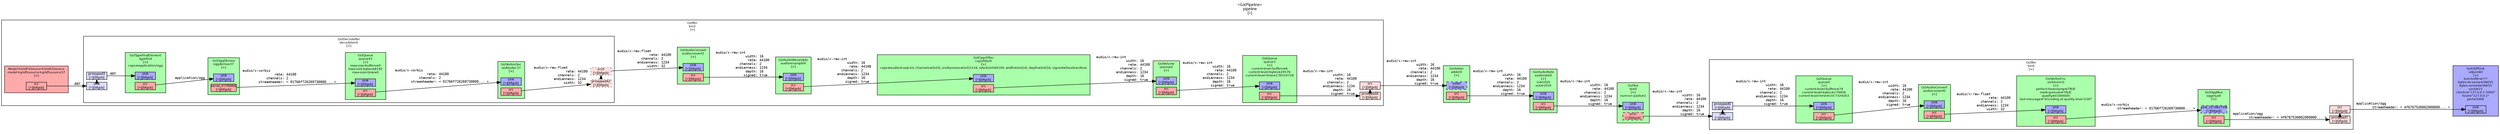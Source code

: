 digraph pipeline {
  rankdir=LR;
  fontname="sans";
  fontsize="10";
  labelloc=t;
  nodesep=.1;
  ranksep=.2;
  label="<GstPipeline>\npipeline\n[>]";
  node [style=filled, shape=box, fontsize="9", fontname="sans", margin="0.0,0.0"];
  edge [labelfontsize="6", fontsize="9", fontname="monospace"];

  subgraph cluster_bin2_0x34022e0 {
    fontname="Bitstream Vera Sans";
    fontsize="8";
    style=filled;
    color=black;

    label="GstBin\nbin2\n[>]";
    _proxypad4_0x356e720 [color=black, fillcolor="#ffdddd", label="proxypad4\n[>][bfgsb]", height="0.2", style="filled,solid"];
  _proxypad4_0x356e720 -> bin2_0x34022e0_src_0x356d740 [style=dashed, minlen=0]
    bin2_0x34022e0_src_0x356d740 [color=black, fillcolor="#ffdddd", label="src\n[>][bfgsb]", height="0.2", style="filled,solid"];
    fillcolor="#ffffff";
    subgraph cluster_model_gridfssource_gridfssource37_0x3786030 {
      fontname="Bitstream Vera Sans";
      fontsize="8";
      style=filled;
      color=black;

      label="Model+GridFSSource+GridFSSource\nmodel+gridfssource+gridfssource37\n[>]";
      model_gridfssource_gridfssource37_0x3786030_src_0x36b1820 [color=black, fillcolor="#ffaaaa", label="src\n[>][bfgsb]", height="0.2", style="filled,solid"];
      fillcolor="#ffaaaa";
    }

    model_gridfssource_gridfssource37_0x3786030_src_0x36b1820 -> decodebin0_0x33b8420_sink_0x356d590 [label="ANY"]
    subgraph cluster_queue3_0x35647f0 {
      fontname="Bitstream Vera Sans";
      fontsize="8";
      style=filled;
      color=black;

      label="GstQueue\nqueue3\n[>]\ncurrent-level-buffers=6\ncurrent-level-bytes=24576\ncurrent-level-time=139319728";
      queue3_0x35647f0_sink_0x35ac610 [color=black, fillcolor="#aaaaff", label="sink\n[>][bfgsb]", height="0.2", style="filled,solid"];
      queue3_0x35647f0_src_0x35ac790 [color=black, fillcolor="#ffaaaa", label="src\n[>][bfgsb]", height="0.2", style="filled,solid"];
      fillcolor="#aaffaa";
    }

    queue3_0x35647f0_src_0x35ac790 -> _proxypad4_0x356e720 [label="audio/x-raw-int\l               width: 16\l                rate: 44100\l            channels: 2\l          endianness: 1234\l               depth: 16\l              signed: true\l"]
    subgraph cluster_volume0_0x35b6040 {
      fontname="Bitstream Vera Sans";
      fontsize="8";
      style=filled;
      color=black;

      label="GstVolume\nvolume0\n[>]";
      volume0_0x35b6040_sink_0x35ac310 [color=black, fillcolor="#aaaaff", label="sink\n[>][bfgsb]", height="0.2", style="filled,solid"];
      volume0_0x35b6040_src_0x35ac490 [color=black, fillcolor="#ffaaaa", label="src\n[>][bfgsb]", height="0.2", style="filled,solid"];
      fillcolor="#aaffaa";
    }

    volume0_0x35b6040_src_0x35ac490 -> queue3_0x35647f0_sink_0x35ac610 [label="audio/x-raw-int\l               width: 16\l                rate: 44100\l            channels: 2\l          endianness: 1234\l               depth: 16\l              signed: true\l"]
    subgraph cluster_capsfilter0_0x35ae0f0 {
      fontname="Bitstream Vera Sans";
      fontsize="8";
      style=filled;
      color=black;

      label="GstCapsFilter\ncapsfilter0\n[>]\ncaps=audio/x-raw-int, channels=(int)2, endianness=(int)1234, rate=(int)44100, width=(int)16, depth=(int)16, signed=(boolean)true";
      capsfilter0_0x35ae0f0_sink_0x35ac010 [color=black, fillcolor="#aaaaff", label="sink\n[>][bfgsb]", height="0.2", style="filled,solid"];
      capsfilter0_0x35ae0f0_src_0x35ac190 [color=black, fillcolor="#ffaaaa", label="src\n[>][bfgsb]", height="0.2", style="filled,solid"];
      fillcolor="#aaffaa";
    }

    capsfilter0_0x35ae0f0_src_0x35ac190 -> volume0_0x35b6040_sink_0x35ac310 [label="audio/x-raw-int\l               width: 16\l                rate: 44100\l            channels: 2\l          endianness: 1234\l               depth: 16\l              signed: true\l"]
    subgraph cluster_audioresample0_0x35aa010 {
      fontname="Bitstream Vera Sans";
      fontsize="8";
      style=filled;
      color=black;

      label="GstAudioResample\naudioresample0\n[>]";
      audioresample0_0x35aa010_sink_0x3583cb0 [color=black, fillcolor="#aaaaff", label="sink\n[>][bfgsb]", height="0.2", style="filled,solid"];
      audioresample0_0x35aa010_src_0x3583e30 [color=black, fillcolor="#ffaaaa", label="src\n[>][bfgsb]", height="0.2", style="filled,solid"];
      fillcolor="#aaffaa";
    }

    audioresample0_0x35aa010_src_0x3583e30 -> capsfilter0_0x35ae0f0_sink_0x35ac010 [label="audio/x-raw-int\l               width: 16\l                rate: 44100\l            channels: 2\l          endianness: 1234\l               depth: 16\l              signed: true\l"]
    subgraph cluster_audioconvert1_0x3410470 {
      fontname="Bitstream Vera Sans";
      fontsize="8";
      style=filled;
      color=black;

      label="GstAudioConvert\naudioconvert1\n[>]";
      audioconvert1_0x3410470_sink_0x35839b0 [color=black, fillcolor="#aaaaff", label="sink\n[>][bfgsb]", height="0.2", style="filled,solid"];
      audioconvert1_0x3410470_src_0x3583b30 [color=black, fillcolor="#ffaaaa", label="src\n[>][bfgsb]", height="0.2", style="filled,solid"];
      fillcolor="#aaffaa";
    }

    audioconvert1_0x3410470_src_0x3583b30 -> audioresample0_0x35aa010_sink_0x3583cb0 [label="audio/x-raw-int\l               width: 16\l                rate: 44100\l            channels: 2\l          endianness: 1234\l               depth: 16\l              signed: true\l"]
    subgraph cluster_decodebin0_0x33b8420 {
      fontname="Bitstream Vera Sans";
      fontsize="8";
      style=filled;
      color=black;

      label="GstDecodeBin\ndecodebin0\n[>]";
      _proxypad3_0x356e580 [color=black, fillcolor="#ddddff", label="proxypad3\n[>][bfgsb]", height="0.2", style="filled,solid"];
    decodebin0_0x33b8420_sink_0x356d590 -> _proxypad3_0x356e580 [style=dashed, minlen=0]
      decodebin0_0x33b8420_sink_0x356d590 [color=black, fillcolor="#ddddff", label="sink\n[>][bfgsb]", height="0.2", style="filled,solid"];
      _proxypad42_0x36a1000 [color=black, fillcolor="#ffdddd", label="proxypad42\n[>][bfgsb]", height="0.2", style="filled,dotted"];
    _proxypad42_0x36a1000 -> decodebin0_0x33b8420_src0_0x369f090 [style=dashed, minlen=0]
      decodebin0_0x33b8420_src0_0x369f090 [color=black, fillcolor="#ffdddd", label="src0\n[>][bfgsb]", height="0.2", style="filled,dotted"];
      fillcolor="#ffffff";
      subgraph cluster_vorbisdec37_0x2644000 {
        fontname="Bitstream Vera Sans";
        fontsize="8";
        style=filled;
        color=black;

        label="GstVorbisDec\nvorbisdec37\n[>]";
        vorbisdec37_0x2644000_sink_0x3737cc0 [color=black, fillcolor="#aaaaff", label="sink\n[>][bfgsb]", height="0.2", style="filled,solid"];
        vorbisdec37_0x2644000_src_0x36b19a0 [color=black, fillcolor="#ffaaaa", label="src\n[>][bfgsb]", height="0.2", style="filled,solid"];
        fillcolor="#aaffaa";
      }

      vorbisdec37_0x2644000_src_0x36b19a0 -> _proxypad42_0x36a1000 [label="audio/x-raw-float\l                rate: 44100\l            channels: 2\l          endianness: 1234\l               width: 32\l"]
      subgraph cluster_queue41_0x3565750 {
        fontname="Bitstream Vera Sans";
        fontsize="8";
        style=filled;
        color=black;

        label="GstQueue\nqueue41\n[>]\nmax-size-buffers=0\nmax-size-bytes=8192\nmax-size-time=0";
        queue41_0x3565750_sink_0x3737b40 [color=black, fillcolor="#aaaaff", label="sink\n[>][bfgsb]", height="0.2", style="filled,solid"];
        queue41_0x3565750_src_0x37b59c0 [color=black, fillcolor="#ffaaaa", label="src\n[>][bfgsb]", height="0.2", style="filled,solid"];
        fillcolor="#aaffaa";
      }

      queue41_0x3565750_src_0x37b59c0 -> vorbisdec37_0x2644000_sink_0x3737cc0 [label="audio/x-vorbis\l                rate: 44100\l            channels: 2\l        streamheader: < 01766f726269730000... >\l"]
      subgraph cluster_oggdemux37_0x3596b90 {
        fontname="Bitstream Vera Sans";
        fontsize="8";
        style=filled;
        color=black;

        label="GstOggDemux\noggdemux37\n[>]";
        oggdemux37_0x3596b90_sink_0x37b5840 [color=black, fillcolor="#aaaaff", label="sink\n[>][bfgsb]", height="0.2", style="filled,solid"];
        oggdemux37_0x3596b90_serial_415fb9b6_0x375f040 [color=black, fillcolor="#ffaaaa", label="serial_415fb9b6\n[>][bfgsb]", height="0.2", style="filled,solid"];
        fillcolor="#aaffaa";
      }

      oggdemux37_0x3596b90_serial_415fb9b6_0x375f040 -> queue41_0x3565750_sink_0x3737b40 [label="audio/x-vorbis\l                rate: 44100\l            channels: 2\l        streamheader: < 01766f726269730000... >\l"]
      subgraph cluster_typefind_0x33ff270 {
        fontname="Bitstream Vera Sans";
        fontsize="8";
        style=filled;
        color=black;

        label="GstTypeFindElement\ntypefind\n[>]\ncaps=application/ogg";
        typefind_0x33ff270_sink_0x3583530 [color=black, fillcolor="#aaaaff", label="sink\n[>][bfgsb]", height="0.2", style="filled,solid"];
        typefind_0x33ff270_src_0x35836b0 [color=black, fillcolor="#ffaaaa", label="src\n[>][bfgsb]", height="0.2", style="filled,solid"];
        fillcolor="#aaffaa";
      }

      typefind_0x33ff270_src_0x35836b0 -> oggdemux37_0x3596b90_sink_0x37b5840 [label="application/ogg\l"]
      _proxypad3_0x356e580 -> typefind_0x33ff270_sink_0x3583530 [label="ANY"]
    }

    decodebin0_0x33b8420_src0_0x369f090 -> audioconvert1_0x3410470_sink_0x35839b0 [label="audio/x-raw-float\l                rate: 44100\l            channels: 2\l          endianness: 1234\l               width: 32\l"]
  }

  bin2_0x34022e0_src_0x356d740 -> adder0_0x33ce050_sink0_0x35ac910 [label="audio/x-raw-int\l               width: 16\l                rate: 44100\l            channels: 2\l          endianness: 1234\l               depth: 16\l              signed: true\l"]
  subgraph cluster_udpsink0_0x3578f10 {
    fontname="Bitstream Vera Sans";
    fontsize="8";
    style=filled;
    color=black;

    label="GstUDPSink\nudpsink0\n[>]\nlast-buffer=???\nbytes-to-serve=56655\nbytes-served=56655\nsock=15\nclients=\"127.0.0.1:5000\"\nhost=\"127.0.0.1\"\nport=5000";
    udpsink0_0x3578f10_sink_0x35664f0 [color=black, fillcolor="#aaaaff", label="sink\n[>][bfgsb]", height="0.2", style="filled,solid"];
    fillcolor="#aaaaff";
  }

  subgraph cluster_bin0_0x3402000 {
    fontname="Bitstream Vera Sans";
    fontsize="8";
    style=filled;
    color=black;

    label="GstBin\nbin0\n[>]";
    _proxypad0_0x356e0a0 [color=black, fillcolor="#ddddff", label="proxypad0\n[>][bfgsb]", height="0.2", style="filled,solid"];
  bin0_0x3402000_sink_0x356d080 -> _proxypad0_0x356e0a0 [style=dashed, minlen=0]
    bin0_0x3402000_sink_0x356d080 [color=black, fillcolor="#ddddff", label="sink\n[>][bfgsb]", height="0.2", style="filled,solid"];
    _proxypad1_0x356e240 [color=black, fillcolor="#ffdddd", label="proxypad1\n[>][bfgsb]", height="0.2", style="filled,solid"];
  _proxypad1_0x356e240 -> bin0_0x3402000_src_0x356d230 [style=dashed, minlen=0]
    bin0_0x3402000_src_0x356d230 [color=black, fillcolor="#ffdddd", label="src\n[>][bfgsb]", height="0.2", style="filled,solid"];
    fillcolor="#ffffff";
    subgraph cluster_oggmux0_0x356b000 {
      fontname="Bitstream Vera Sans";
      fontsize="8";
      style=filled;
      color=black;

      label="GstOggMux\noggmux0\n[>]";
      oggmux0_0x356b000_sink_327482169_0x35661f0 [color=black, fillcolor="#aaaaff", label="sink_327482169\n[>][bfgsb]", height="0.2", style="filled,dashed"];
      oggmux0_0x356b000_src_0x3566070 [color=black, fillcolor="#ffaaaa", label="src\n[>][bfgsb]", height="0.2", style="filled,solid"];
      fillcolor="#aaffaa";
    }

    oggmux0_0x356b000_src_0x3566070 -> _proxypad1_0x356e240 [label="application/ogg\l        streamheader: < 4f6767530002000000... >\l"]
    subgraph cluster_vorbisenc0_0x2612dc0 {
      fontname="Bitstream Vera Sans";
      fontsize="8";
      style=filled;
      color=black;

      label="GstVorbisEnc\nvorbisenc0\n[>]\nperfect-timestamp=TRUE\nmark-granule=TRUE\nquality=0.000000\nlast-message=\"encoding at quality level 0.00\"";
      vorbisenc0_0x2612dc0_sink_0x33cfc60 [color=black, fillcolor="#aaaaff", label="sink\n[>][bfgsb]", height="0.2", style="filled,solid"];
      vorbisenc0_0x2612dc0_src_0x33cfde0 [color=black, fillcolor="#ffaaaa", label="src\n[>][bfgsb]", height="0.2", style="filled,solid"];
      fillcolor="#aaffaa";
    }

    vorbisenc0_0x2612dc0_src_0x33cfde0 -> oggmux0_0x356b000_sink_327482169_0x35661f0 [label="audio/x-vorbis\l        streamheader: < 01766f726269730000... >\l"]
    subgraph cluster_audioconvert0_0x34100b0 {
      fontname="Bitstream Vera Sans";
      fontsize="8";
      style=filled;
      color=black;

      label="GstAudioConvert\naudioconvert0\n[>]";
      audioconvert0_0x34100b0_sink_0x33cf660 [color=black, fillcolor="#aaaaff", label="sink\n[>][bfgsb]", height="0.2", style="filled,solid"];
      audioconvert0_0x34100b0_src_0x33cf7e0 [color=black, fillcolor="#ffaaaa", label="src\n[>][bfgsb]", height="0.2", style="filled,solid"];
      fillcolor="#aaffaa";
    }

    audioconvert0_0x34100b0_src_0x33cf7e0 -> vorbisenc0_0x2612dc0_sink_0x33cfc60 [label="audio/x-raw-float\l                rate: 44100\l            channels: 2\l          endianness: 1234\l               width: 32\l"]
    subgraph cluster_queue0_0x3564040 {
      fontname="Bitstream Vera Sans";
      fontsize="8";
      style=filled;
      color=black;

      label="GstQueue\nqueue0\n[>]\ncurrent-level-buffers=74\ncurrent-level-bytes=179456\ncurrent-level-time=1017324263";
      queue0_0x3564040_sink_0x33cf960 [color=black, fillcolor="#aaaaff", label="sink\n[>][bfgsb]", height="0.2", style="filled,solid"];
      queue0_0x3564040_src_0x33cfae0 [color=black, fillcolor="#ffaaaa", label="src\n[>][bfgsb]", height="0.2", style="filled,solid"];
      fillcolor="#aaffaa";
    }

    queue0_0x3564040_src_0x33cfae0 -> audioconvert0_0x34100b0_sink_0x33cf660 [label="audio/x-raw-int\l               width: 16\l                rate: 44100\l            channels: 2\l          endianness: 1234\l               depth: 16\l              signed: true\l"]
    _proxypad0_0x356e0a0 -> queue0_0x3564040_sink_0x33cf960 [label="audio/x-raw-int\l               width: 16\l                rate: 44100\l            channels: 2\l          endianness: 1234\l               depth: 16\l              signed: true\l"]
  }

  bin0_0x3402000_src_0x356d230 -> udpsink0_0x3578f10_sink_0x35664f0 [label="application/ogg\l        streamheader: < 4f6767530002000000... >\l"]
  subgraph cluster_tee0_0x33ff010 {
    fontname="Bitstream Vera Sans";
    fontsize="8";
    style=filled;
    color=black;

    label="GstTee\ntee0\n[>]\nnum-src-pads=1";
    tee0_0x33ff010_sink_0x33cf4e0 [color=black, fillcolor="#aaaaff", label="sink\n[>][bfgsb]", height="0.2", style="filled,solid"];
    tee0_0x33ff010_src0_0x3566370 [color=black, fillcolor="#ffaaaa", label="src0\n[>][bfgsb]", height="0.2", style="filled,dashed"];
    fillcolor="#aaffaa";
  }

  tee0_0x33ff010_src0_0x3566370 -> bin0_0x3402000_sink_0x356d080 [label="audio/x-raw-int\l               width: 16\l                rate: 44100\l            channels: 2\l          endianness: 1234\l               depth: 16\l              signed: true\l"]
  subgraph cluster_audiorate0_0x33fa0e0 {
    fontname="Bitstream Vera Sans";
    fontsize="8";
    style=filled;
    color=black;

    label="GstAudioRate\naudiorate0\n[>]\nin=1020\nout=1019";
    audiorate0_0x33fa0e0_sink_0x33cf1e0 [color=black, fillcolor="#aaaaff", label="sink\n[>][bfgsb]", height="0.2", style="filled,solid"];
    audiorate0_0x33fa0e0_src_0x33cf360 [color=black, fillcolor="#ffaaaa", label="src\n[>][bfgsb]", height="0.2", style="filled,solid"];
    fillcolor="#aaffaa";
  }

  audiorate0_0x33fa0e0_src_0x33cf360 -> tee0_0x33ff010_sink_0x33cf4e0 [label="audio/x-raw-int\l               width: 16\l                rate: 44100\l            channels: 2\l          endianness: 1234\l               depth: 16\l              signed: true\l"]
  subgraph cluster_adder0_0x33ce050 {
    fontname="Bitstream Vera Sans";
    fontsize="8";
    style=filled;
    color=black;

    label="GstAdder\nadder0\n[>]";
    adder0_0x33ce050_sink0_0x35ac910 [color=black, fillcolor="#aaaaff", label="sink0\n[>][bfgsb]", height="0.2", style="filled,dashed"];
    adder0_0x33ce050_src_0x33cf060 [color=black, fillcolor="#ffaaaa", label="src\n[>][bfgsb]", height="0.2", style="filled,solid"];
    fillcolor="#aaffaa";
  }

  adder0_0x33ce050_src_0x33cf060 -> audiorate0_0x33fa0e0_sink_0x33cf1e0 [label="audio/x-raw-int\l               width: 16\l                rate: 44100\l            channels: 2\l          endianness: 1234\l               depth: 16\l              signed: true\l"]
}
